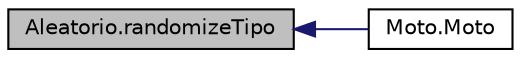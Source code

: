 digraph "Aleatorio.randomizeTipo"
{
  edge [fontname="Helvetica",fontsize="10",labelfontname="Helvetica",labelfontsize="10"];
  node [fontname="Helvetica",fontsize="10",shape=record];
  rankdir="LR";
  Node19 [label="Aleatorio.randomizeTipo",height=0.2,width=0.4,color="black", fillcolor="grey75", style="filled", fontcolor="black"];
  Node19 -> Node20 [dir="back",color="midnightblue",fontsize="10",style="solid",fontname="Helvetica"];
  Node20 [label="Moto.Moto",height=0.2,width=0.4,color="black", fillcolor="white", style="filled",URL="$class_moto.html#af900d6c1d6b9a69fb6b8bdb0c3401603",tooltip="construtor padrão com tipo da moto aleatória "];
}
